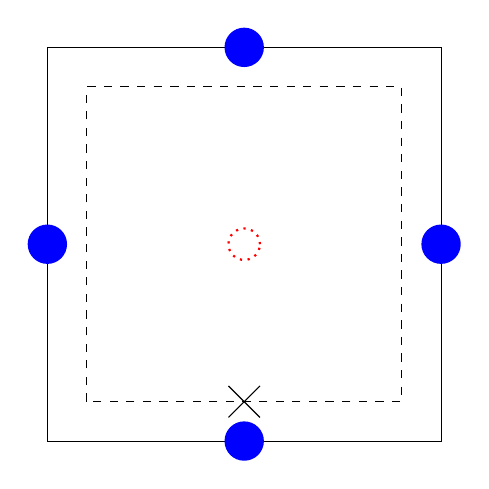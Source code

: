 \begin{tikzpicture}

\draw (0,0) rectangle (5,5); % Outline of room

\draw[red,thick,dotted] (2.5,2.5) circle (0.2); % Phone location

\fill[blue!100!] (2.5, 0) circle (0.25); % Beacon location - Bottom
\fill[blue!100!] (5, 2.5) circle (0.25); % Beacon location - Right
\fill[blue!100!] (2.5, 5) circle (0.25); % Beacon location - Top
\fill[blue!100!] (0, 2.5) circle (0.25); % Beacon location - Left

% Walking path
\draw[dashed] (0.5,0.5) rectangle (4.5,4.5);

% Start / stop point of walking path
\draw (2.3,0.7) -- (2.7,0.3);
\draw (2.3,0.3) -- (2.7,0.7);

\end{tikzpicture}